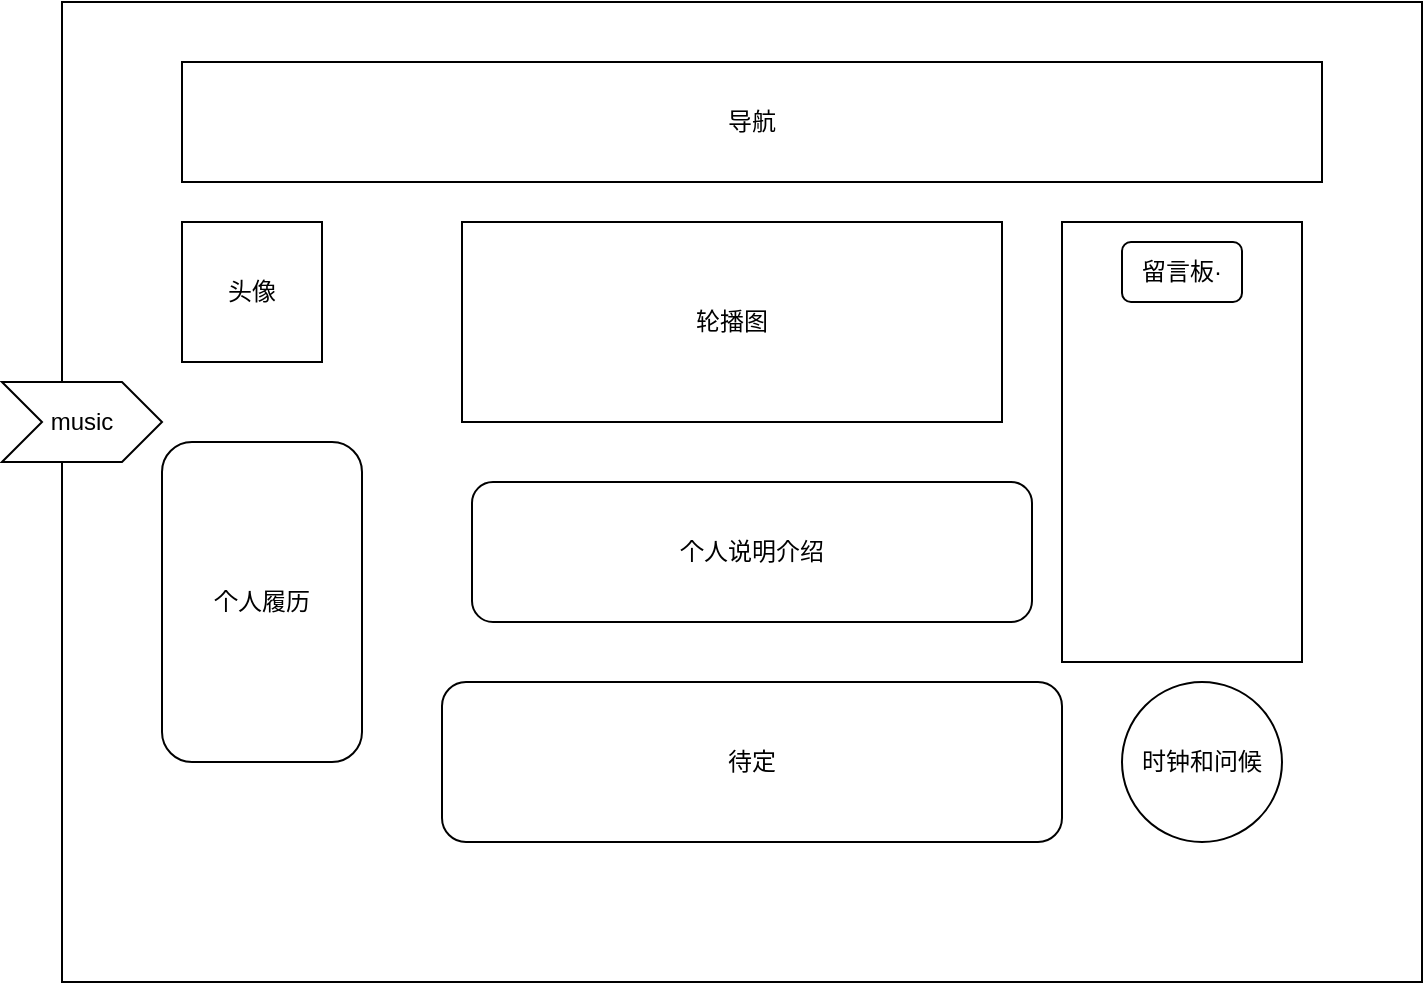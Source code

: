 <mxfile version="15.3.1" type="github">
  <diagram id="j1MsLNccpvBMyTGqbD6c" name="Page-1">
    <mxGraphModel dx="1038" dy="1716" grid="1" gridSize="10" guides="1" tooltips="1" connect="1" arrows="1" fold="1" page="1" pageScale="1" pageWidth="827" pageHeight="1169" math="0" shadow="0">
      <root>
        <mxCell id="0" />
        <mxCell id="1" parent="0" />
        <mxCell id="De6VnWq7YusVPgtiZOgC-4" value="" style="rounded=0;whiteSpace=wrap;html=1;" parent="1" vertex="1">
          <mxGeometry x="60" y="-10" width="680" height="490" as="geometry" />
        </mxCell>
        <mxCell id="De6VnWq7YusVPgtiZOgC-1" value="导航" style="rounded=0;whiteSpace=wrap;html=1;" parent="1" vertex="1">
          <mxGeometry x="120" y="20" width="570" height="60" as="geometry" />
        </mxCell>
        <mxCell id="De6VnWq7YusVPgtiZOgC-2" value="轮播图" style="rounded=0;whiteSpace=wrap;html=1;" parent="1" vertex="1">
          <mxGeometry x="260" y="100" width="270" height="100" as="geometry" />
        </mxCell>
        <mxCell id="De6VnWq7YusVPgtiZOgC-5" value="music" style="shape=step;perimeter=stepPerimeter;whiteSpace=wrap;html=1;fixedSize=1;" parent="1" vertex="1">
          <mxGeometry x="30" y="180" width="80" height="40" as="geometry" />
        </mxCell>
        <mxCell id="De6VnWq7YusVPgtiZOgC-6" value="" style="rounded=0;whiteSpace=wrap;html=1;" parent="1" vertex="1">
          <mxGeometry x="560" y="100" width="120" height="220" as="geometry" />
        </mxCell>
        <mxCell id="De6VnWq7YusVPgtiZOgC-7" value="留言板·" style="rounded=1;whiteSpace=wrap;html=1;" parent="1" vertex="1">
          <mxGeometry x="590" y="110" width="60" height="30" as="geometry" />
        </mxCell>
        <mxCell id="De6VnWq7YusVPgtiZOgC-8" value="头像" style="rounded=0;whiteSpace=wrap;html=1;" parent="1" vertex="1">
          <mxGeometry x="120" y="100" width="70" height="70" as="geometry" />
        </mxCell>
        <mxCell id="De6VnWq7YusVPgtiZOgC-9" value="个人说明介绍" style="rounded=1;whiteSpace=wrap;html=1;" parent="1" vertex="1">
          <mxGeometry x="265" y="230" width="280" height="70" as="geometry" />
        </mxCell>
        <mxCell id="De6VnWq7YusVPgtiZOgC-17" value="个人履历" style="rounded=1;whiteSpace=wrap;html=1;" parent="1" vertex="1">
          <mxGeometry x="110" y="210" width="100" height="160" as="geometry" />
        </mxCell>
        <mxCell id="De6VnWq7YusVPgtiZOgC-20" value="待定" style="rounded=1;whiteSpace=wrap;html=1;" parent="1" vertex="1">
          <mxGeometry x="250" y="330" width="310" height="80" as="geometry" />
        </mxCell>
        <mxCell id="De6VnWq7YusVPgtiZOgC-21" value="时钟和问候" style="ellipse;whiteSpace=wrap;html=1;aspect=fixed;" parent="1" vertex="1">
          <mxGeometry x="590" y="330" width="80" height="80" as="geometry" />
        </mxCell>
      </root>
    </mxGraphModel>
  </diagram>
</mxfile>

